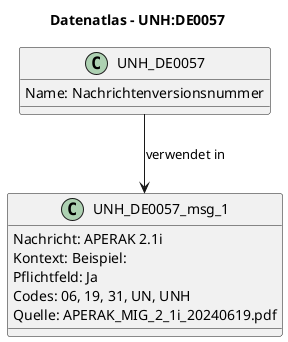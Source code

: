@startuml
title Datenatlas – UNH:DE0057
class UNH_DE0057 {
  Name: Nachrichtenversionsnummer
}
class UNH_DE0057_msg_1 {
  Nachricht: APERAK 2.1i
  Kontext: Beispiel:
  Pflichtfeld: Ja
  Codes: 06, 19, 31, UN, UNH
  Quelle: APERAK_MIG_2_1i_20240619.pdf
}
UNH_DE0057 --> UNH_DE0057_msg_1 : verwendet in
@enduml
